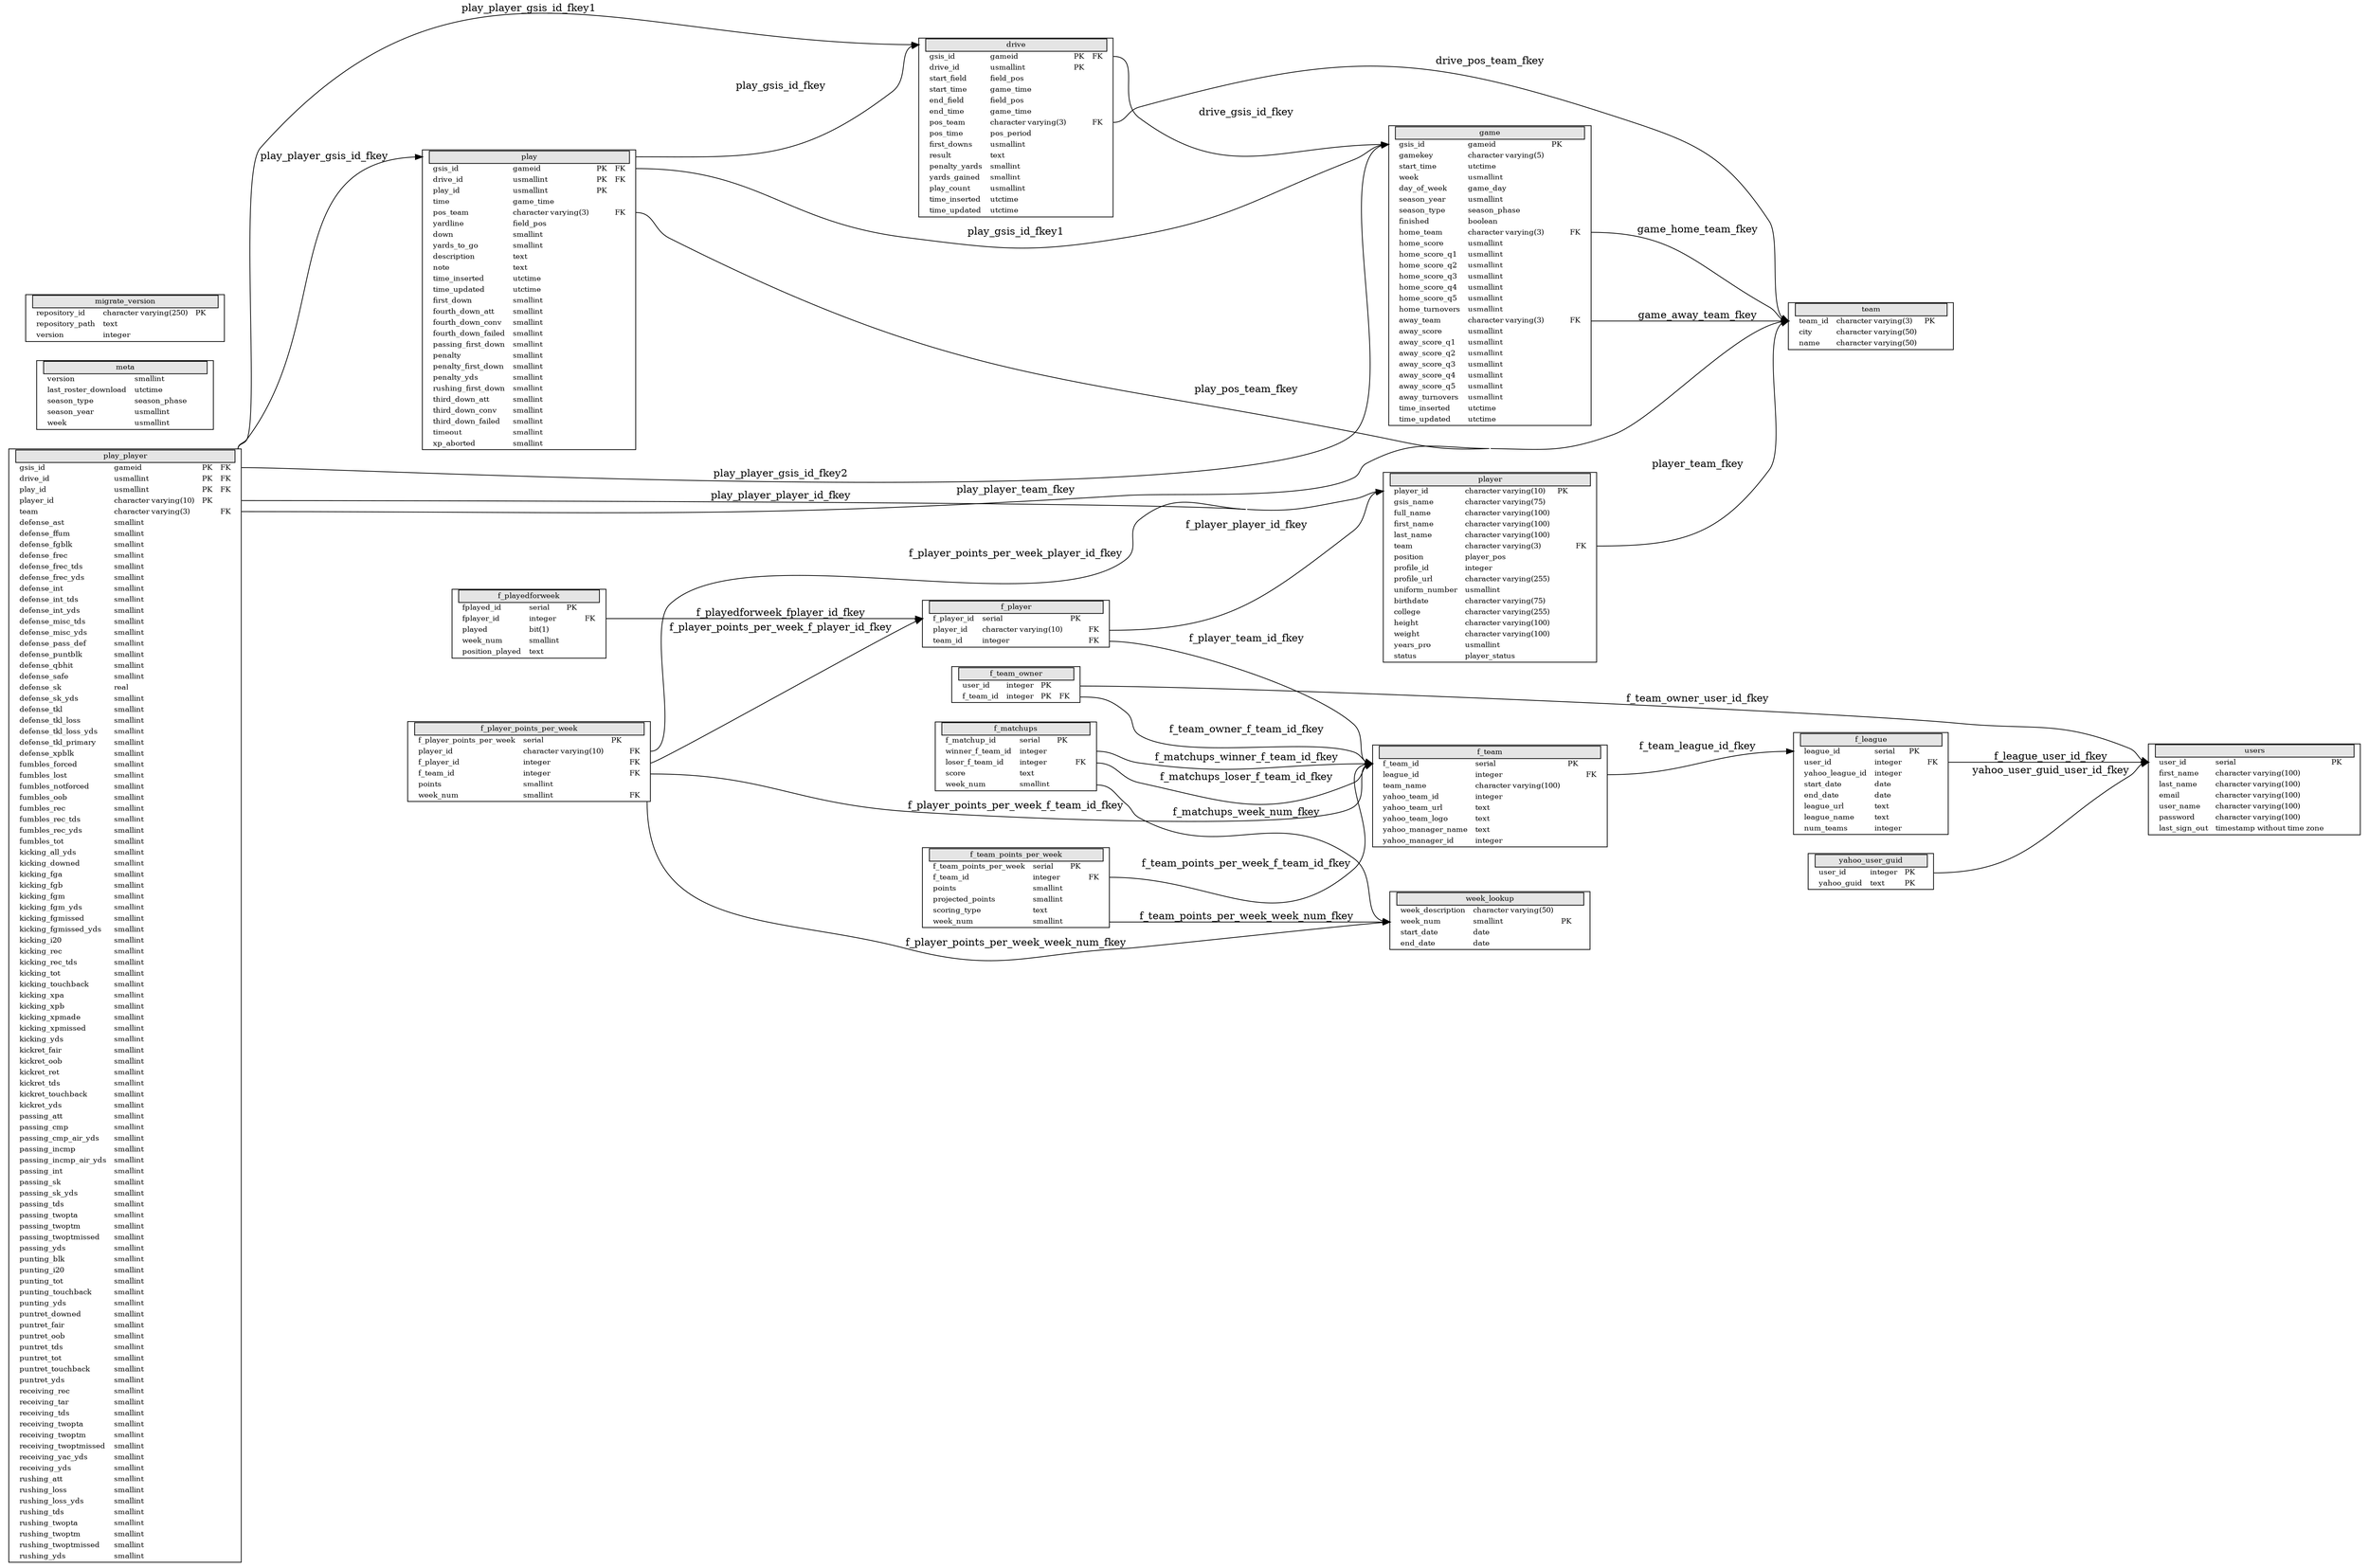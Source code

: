 digraph g {
graph [
rankdir = "LR",
concentrate = true,
ratio = auto
];
node [
fontsize = "10",
shape = record
];
edge [
];

"drive" [shape = plaintext, label = < <TABLE BORDER="1" CELLBORDER="0" CELLSPACING="0"> <TR ><TD PORT="ltcol0"> </TD> <TD bgcolor="grey90" border="1" COLSPAN="4"> \N </TD> <TD PORT="rtcol0"></TD></TR>  <TR><TD PORT="ltcol1" ></TD><TD align="left" > gsis_id </TD><TD align="left" > gameid </TD><TD align="left" > PK </TD><TD align="left" > FK </TD><TD align="left" PORT="rtcol1"> </TD></TR> <TR><TD PORT="ltcol2" ></TD><TD align="left" > drive_id </TD><TD align="left" > usmallint </TD><TD align="left" > PK </TD><TD align="left" >  </TD><TD align="left" PORT="rtcol2"> </TD></TR> <TR><TD PORT="ltcol3" ></TD><TD align="left" > start_field </TD><TD align="left" > field_pos </TD><TD align="left" >  </TD><TD align="left" >  </TD><TD align="left" PORT="rtcol3"> </TD></TR> <TR><TD PORT="ltcol4" ></TD><TD align="left" > start_time </TD><TD align="left" > game_time </TD><TD align="left" >  </TD><TD align="left" >  </TD><TD align="left" PORT="rtcol4"> </TD></TR> <TR><TD PORT="ltcol5" ></TD><TD align="left" > end_field </TD><TD align="left" > field_pos </TD><TD align="left" >  </TD><TD align="left" >  </TD><TD align="left" PORT="rtcol5"> </TD></TR> <TR><TD PORT="ltcol6" ></TD><TD align="left" > end_time </TD><TD align="left" > game_time </TD><TD align="left" >  </TD><TD align="left" >  </TD><TD align="left" PORT="rtcol6"> </TD></TR> <TR><TD PORT="ltcol7" ></TD><TD align="left" > pos_team </TD><TD align="left" > character varying(3) </TD><TD align="left" >  </TD><TD align="left" > FK </TD><TD align="left" PORT="rtcol7"> </TD></TR> <TR><TD PORT="ltcol8" ></TD><TD align="left" > pos_time </TD><TD align="left" > pos_period </TD><TD align="left" >  </TD><TD align="left" >  </TD><TD align="left" PORT="rtcol8"> </TD></TR> <TR><TD PORT="ltcol9" ></TD><TD align="left" > first_downs </TD><TD align="left" > usmallint </TD><TD align="left" >  </TD><TD align="left" >  </TD><TD align="left" PORT="rtcol9"> </TD></TR> <TR><TD PORT="ltcol10" ></TD><TD align="left" > result </TD><TD align="left" > text </TD><TD align="left" >  </TD><TD align="left" >  </TD><TD align="left" PORT="rtcol10"> </TD></TR> <TR><TD PORT="ltcol11" ></TD><TD align="left" > penalty_yards </TD><TD align="left" > smallint </TD><TD align="left" >  </TD><TD align="left" >  </TD><TD align="left" PORT="rtcol11"> </TD></TR> <TR><TD PORT="ltcol12" ></TD><TD align="left" > yards_gained </TD><TD align="left" > smallint </TD><TD align="left" >  </TD><TD align="left" >  </TD><TD align="left" PORT="rtcol12"> </TD></TR> <TR><TD PORT="ltcol13" ></TD><TD align="left" > play_count </TD><TD align="left" > usmallint </TD><TD align="left" >  </TD><TD align="left" >  </TD><TD align="left" PORT="rtcol13"> </TD></TR> <TR><TD PORT="ltcol14" ></TD><TD align="left" > time_inserted </TD><TD align="left" > utctime </TD><TD align="left" >  </TD><TD align="left" >  </TD><TD align="left" PORT="rtcol14"> </TD></TR> <TR><TD PORT="ltcol15" ></TD><TD align="left" > time_updated </TD><TD align="left" > utctime </TD><TD align="left" >  </TD><TD align="left" >  </TD><TD align="left" PORT="rtcol15"> </TD></TR> </TABLE>> ];

"f_league" [shape = plaintext, label = < <TABLE BORDER="1" CELLBORDER="0" CELLSPACING="0"> <TR ><TD PORT="ltcol0"> </TD> <TD bgcolor="grey90" border="1" COLSPAN="4"> \N </TD> <TD PORT="rtcol0"></TD></TR>  <TR><TD PORT="ltcol1" ></TD><TD align="left" > league_id </TD><TD align="left" > serial </TD><TD align="left" > PK </TD><TD align="left" >  </TD><TD align="left" PORT="rtcol1"> </TD></TR> <TR><TD PORT="ltcol2" ></TD><TD align="left" > user_id </TD><TD align="left" > integer </TD><TD align="left" >  </TD><TD align="left" > FK </TD><TD align="left" PORT="rtcol2"> </TD></TR> <TR><TD PORT="ltcol4" ></TD><TD align="left" > yahoo_league_id </TD><TD align="left" > integer </TD><TD align="left" >  </TD><TD align="left" >  </TD><TD align="left" PORT="rtcol4"> </TD></TR> <TR><TD PORT="ltcol5" ></TD><TD align="left" > start_date </TD><TD align="left" > date </TD><TD align="left" >  </TD><TD align="left" >  </TD><TD align="left" PORT="rtcol5"> </TD></TR> <TR><TD PORT="ltcol6" ></TD><TD align="left" > end_date </TD><TD align="left" > date </TD><TD align="left" >  </TD><TD align="left" >  </TD><TD align="left" PORT="rtcol6"> </TD></TR> <TR><TD PORT="ltcol8" ></TD><TD align="left" > league_url </TD><TD align="left" > text </TD><TD align="left" >  </TD><TD align="left" >  </TD><TD align="left" PORT="rtcol8"> </TD></TR> <TR><TD PORT="ltcol9" ></TD><TD align="left" > league_name </TD><TD align="left" > text </TD><TD align="left" >  </TD><TD align="left" >  </TD><TD align="left" PORT="rtcol9"> </TD></TR> <TR><TD PORT="ltcol10" ></TD><TD align="left" > num_teams </TD><TD align="left" > integer </TD><TD align="left" >  </TD><TD align="left" >  </TD><TD align="left" PORT="rtcol10"> </TD></TR> </TABLE>> ];

"f_matchups" [shape = plaintext, label = < <TABLE BORDER="1" CELLBORDER="0" CELLSPACING="0"> <TR ><TD PORT="ltcol0"> </TD> <TD bgcolor="grey90" border="1" COLSPAN="4"> \N </TD> <TD PORT="rtcol0"></TD></TR>  <TR><TD PORT="ltcol1" ></TD><TD align="left" > f_matchup_id </TD><TD align="left" > serial </TD><TD align="left" > PK </TD><TD align="left" >  </TD><TD align="left" PORT="rtcol1"> </TD></TR> <TR><TD PORT="ltcol2" ></TD><TD align="left" > winner_f_team_id </TD><TD align="left" > integer </TD><TD align="left" >  </TD><TD align="left" >  </TD><TD align="left" PORT="rtcol2"> </TD></TR> <TR><TD PORT="ltcol3" ></TD><TD align="left" > loser_f_team_id </TD><TD align="left" > integer </TD><TD align="left" >  </TD><TD align="left" > FK </TD><TD align="left" PORT="rtcol3"> </TD></TR> <TR><TD PORT="ltcol4" ></TD><TD align="left" > score </TD><TD align="left" > text </TD><TD align="left" >  </TD><TD align="left" >  </TD><TD align="left" PORT="rtcol4"> </TD></TR> <TR><TD PORT="ltcol5" ></TD><TD align="left" > week_num </TD><TD align="left" > smallint </TD><TD align="left" >  </TD><TD align="left" >  </TD><TD align="left" PORT="rtcol5"> </TD></TR> </TABLE>> ];

"f_playedforweek" [shape = plaintext, label = < <TABLE BORDER="1" CELLBORDER="0" CELLSPACING="0"> <TR ><TD PORT="ltcol0"> </TD> <TD bgcolor="grey90" border="1" COLSPAN="4"> \N </TD> <TD PORT="rtcol0"></TD></TR>  <TR><TD PORT="ltcol1" ></TD><TD align="left" > fplayed_id </TD><TD align="left" > serial </TD><TD align="left" > PK </TD><TD align="left" >  </TD><TD align="left" PORT="rtcol1"> </TD></TR> <TR><TD PORT="ltcol2" ></TD><TD align="left" > fplayer_id </TD><TD align="left" > integer </TD><TD align="left" >  </TD><TD align="left" > FK </TD><TD align="left" PORT="rtcol2"> </TD></TR> <TR><TD PORT="ltcol4" ></TD><TD align="left" > played </TD><TD align="left" > bit(1) </TD><TD align="left" >  </TD><TD align="left" >  </TD><TD align="left" PORT="rtcol4"> </TD></TR> <TR><TD PORT="ltcol5" ></TD><TD align="left" > week_num </TD><TD align="left" > smallint </TD><TD align="left" >  </TD><TD align="left" >  </TD><TD align="left" PORT="rtcol5"> </TD></TR> <TR><TD PORT="ltcol6" ></TD><TD align="left" > position_played </TD><TD align="left" > text </TD><TD align="left" >  </TD><TD align="left" >  </TD><TD align="left" PORT="rtcol6"> </TD></TR> </TABLE>> ];

"f_player" [shape = plaintext, label = < <TABLE BORDER="1" CELLBORDER="0" CELLSPACING="0"> <TR ><TD PORT="ltcol0"> </TD> <TD bgcolor="grey90" border="1" COLSPAN="4"> \N </TD> <TD PORT="rtcol0"></TD></TR>  <TR><TD PORT="ltcol1" ></TD><TD align="left" > f_player_id </TD><TD align="left" > serial </TD><TD align="left" > PK </TD><TD align="left" >  </TD><TD align="left" PORT="rtcol1"> </TD></TR> <TR><TD PORT="ltcol2" ></TD><TD align="left" > player_id </TD><TD align="left" > character varying(10) </TD><TD align="left" >  </TD><TD align="left" > FK </TD><TD align="left" PORT="rtcol2"> </TD></TR> <TR><TD PORT="ltcol3" ></TD><TD align="left" > team_id </TD><TD align="left" > integer </TD><TD align="left" >  </TD><TD align="left" > FK </TD><TD align="left" PORT="rtcol3"> </TD></TR> </TABLE>> ];

"f_player_points_per_week" [shape = plaintext, label = < <TABLE BORDER="1" CELLBORDER="0" CELLSPACING="0"> <TR ><TD PORT="ltcol0"> </TD> <TD bgcolor="grey90" border="1" COLSPAN="4"> \N </TD> <TD PORT="rtcol0"></TD></TR>  <TR><TD PORT="ltcol1" ></TD><TD align="left" > f_player_points_per_week </TD><TD align="left" > serial </TD><TD align="left" > PK </TD><TD align="left" >  </TD><TD align="left" PORT="rtcol1"> </TD></TR> <TR><TD PORT="ltcol2" ></TD><TD align="left" > player_id </TD><TD align="left" > character varying(10) </TD><TD align="left" >  </TD><TD align="left" > FK </TD><TD align="left" PORT="rtcol2"> </TD></TR> <TR><TD PORT="ltcol3" ></TD><TD align="left" > f_player_id </TD><TD align="left" > integer </TD><TD align="left" >  </TD><TD align="left" > FK </TD><TD align="left" PORT="rtcol3"> </TD></TR> <TR><TD PORT="ltcol4" ></TD><TD align="left" > f_team_id </TD><TD align="left" > integer </TD><TD align="left" >  </TD><TD align="left" > FK </TD><TD align="left" PORT="rtcol4"> </TD></TR> <TR><TD PORT="ltcol5" ></TD><TD align="left" > points </TD><TD align="left" > smallint </TD><TD align="left" >  </TD><TD align="left" >  </TD><TD align="left" PORT="rtcol5"> </TD></TR> <TR><TD PORT="ltcol6" ></TD><TD align="left" > week_num </TD><TD align="left" > smallint </TD><TD align="left" >  </TD><TD align="left" > FK </TD><TD align="left" PORT="rtcol6"> </TD></TR> </TABLE>> ];

"f_team" [shape = plaintext, label = < <TABLE BORDER="1" CELLBORDER="0" CELLSPACING="0"> <TR ><TD PORT="ltcol0"> </TD> <TD bgcolor="grey90" border="1" COLSPAN="4"> \N </TD> <TD PORT="rtcol0"></TD></TR>  <TR><TD PORT="ltcol1" ></TD><TD align="left" > f_team_id </TD><TD align="left" > serial </TD><TD align="left" > PK </TD><TD align="left" >  </TD><TD align="left" PORT="rtcol1"> </TD></TR> <TR><TD PORT="ltcol2" ></TD><TD align="left" > league_id </TD><TD align="left" > integer </TD><TD align="left" >  </TD><TD align="left" > FK </TD><TD align="left" PORT="rtcol2"> </TD></TR> <TR><TD PORT="ltcol3" ></TD><TD align="left" > team_name </TD><TD align="left" > character varying(100) </TD><TD align="left" >  </TD><TD align="left" >  </TD><TD align="left" PORT="rtcol3"> </TD></TR> <TR><TD PORT="ltcol4" ></TD><TD align="left" > yahoo_team_id </TD><TD align="left" > integer </TD><TD align="left" >  </TD><TD align="left" >  </TD><TD align="left" PORT="rtcol4"> </TD></TR> <TR><TD PORT="ltcol5" ></TD><TD align="left" > yahoo_team_url </TD><TD align="left" > text </TD><TD align="left" >  </TD><TD align="left" >  </TD><TD align="left" PORT="rtcol5"> </TD></TR> <TR><TD PORT="ltcol6" ></TD><TD align="left" > yahoo_team_logo </TD><TD align="left" > text </TD><TD align="left" >  </TD><TD align="left" >  </TD><TD align="left" PORT="rtcol6"> </TD></TR> <TR><TD PORT="ltcol8" ></TD><TD align="left" > yahoo_manager_name </TD><TD align="left" > text </TD><TD align="left" >  </TD><TD align="left" >  </TD><TD align="left" PORT="rtcol8"> </TD></TR> <TR><TD PORT="ltcol9" ></TD><TD align="left" > yahoo_manager_id </TD><TD align="left" > integer </TD><TD align="left" >  </TD><TD align="left" >  </TD><TD align="left" PORT="rtcol9"> </TD></TR> </TABLE>> ];

"f_team_owner" [shape = plaintext, label = < <TABLE BORDER="1" CELLBORDER="0" CELLSPACING="0"> <TR ><TD PORT="ltcol0"> </TD> <TD bgcolor="grey90" border="1" COLSPAN="4"> \N </TD> <TD PORT="rtcol0"></TD></TR>  <TR><TD PORT="ltcol1" ></TD><TD align="left" > user_id </TD><TD align="left" > integer </TD><TD align="left" > PK </TD><TD align="left" >  </TD><TD align="left" PORT="rtcol1"> </TD></TR> <TR><TD PORT="ltcol2" ></TD><TD align="left" > f_team_id </TD><TD align="left" > integer </TD><TD align="left" > PK </TD><TD align="left" > FK </TD><TD align="left" PORT="rtcol2"> </TD></TR> </TABLE>> ];

"f_team_points_per_week" [shape = plaintext, label = < <TABLE BORDER="1" CELLBORDER="0" CELLSPACING="0"> <TR ><TD PORT="ltcol0"> </TD> <TD bgcolor="grey90" border="1" COLSPAN="4"> \N </TD> <TD PORT="rtcol0"></TD></TR>  <TR><TD PORT="ltcol1" ></TD><TD align="left" > f_team_points_per_week </TD><TD align="left" > serial </TD><TD align="left" > PK </TD><TD align="left" >  </TD><TD align="left" PORT="rtcol1"> </TD></TR> <TR><TD PORT="ltcol2" ></TD><TD align="left" > f_team_id </TD><TD align="left" > integer </TD><TD align="left" >  </TD><TD align="left" > FK </TD><TD align="left" PORT="rtcol2"> </TD></TR> <TR><TD PORT="ltcol3" ></TD><TD align="left" > points </TD><TD align="left" > smallint </TD><TD align="left" >  </TD><TD align="left" >  </TD><TD align="left" PORT="rtcol3"> </TD></TR> <TR><TD PORT="ltcol4" ></TD><TD align="left" > projected_points </TD><TD align="left" > smallint </TD><TD align="left" >  </TD><TD align="left" >  </TD><TD align="left" PORT="rtcol4"> </TD></TR> <TR><TD PORT="ltcol5" ></TD><TD align="left" > scoring_type </TD><TD align="left" > text </TD><TD align="left" >  </TD><TD align="left" >  </TD><TD align="left" PORT="rtcol5"> </TD></TR> <TR><TD PORT="ltcol6" ></TD><TD align="left" > week_num </TD><TD align="left" > smallint </TD><TD align="left" >  </TD><TD align="left" >  </TD><TD align="left" PORT="rtcol6"> </TD></TR> </TABLE>> ];

"game" [shape = plaintext, label = < <TABLE BORDER="1" CELLBORDER="0" CELLSPACING="0"> <TR ><TD PORT="ltcol0"> </TD> <TD bgcolor="grey90" border="1" COLSPAN="4"> \N </TD> <TD PORT="rtcol0"></TD></TR>  <TR><TD PORT="ltcol1" ></TD><TD align="left" > gsis_id </TD><TD align="left" > gameid </TD><TD align="left" > PK </TD><TD align="left" >  </TD><TD align="left" PORT="rtcol1"> </TD></TR> <TR><TD PORT="ltcol2" ></TD><TD align="left" > gamekey </TD><TD align="left" > character varying(5) </TD><TD align="left" >  </TD><TD align="left" >  </TD><TD align="left" PORT="rtcol2"> </TD></TR> <TR><TD PORT="ltcol3" ></TD><TD align="left" > start_time </TD><TD align="left" > utctime </TD><TD align="left" >  </TD><TD align="left" >  </TD><TD align="left" PORT="rtcol3"> </TD></TR> <TR><TD PORT="ltcol4" ></TD><TD align="left" > week </TD><TD align="left" > usmallint </TD><TD align="left" >  </TD><TD align="left" >  </TD><TD align="left" PORT="rtcol4"> </TD></TR> <TR><TD PORT="ltcol5" ></TD><TD align="left" > day_of_week </TD><TD align="left" > game_day </TD><TD align="left" >  </TD><TD align="left" >  </TD><TD align="left" PORT="rtcol5"> </TD></TR> <TR><TD PORT="ltcol6" ></TD><TD align="left" > season_year </TD><TD align="left" > usmallint </TD><TD align="left" >  </TD><TD align="left" >  </TD><TD align="left" PORT="rtcol6"> </TD></TR> <TR><TD PORT="ltcol7" ></TD><TD align="left" > season_type </TD><TD align="left" > season_phase </TD><TD align="left" >  </TD><TD align="left" >  </TD><TD align="left" PORT="rtcol7"> </TD></TR> <TR><TD PORT="ltcol8" ></TD><TD align="left" > finished </TD><TD align="left" > boolean </TD><TD align="left" >  </TD><TD align="left" >  </TD><TD align="left" PORT="rtcol8"> </TD></TR> <TR><TD PORT="ltcol9" ></TD><TD align="left" > home_team </TD><TD align="left" > character varying(3) </TD><TD align="left" >  </TD><TD align="left" > FK </TD><TD align="left" PORT="rtcol9"> </TD></TR> <TR><TD PORT="ltcol10" ></TD><TD align="left" > home_score </TD><TD align="left" > usmallint </TD><TD align="left" >  </TD><TD align="left" >  </TD><TD align="left" PORT="rtcol10"> </TD></TR> <TR><TD PORT="ltcol11" ></TD><TD align="left" > home_score_q1 </TD><TD align="left" > usmallint </TD><TD align="left" >  </TD><TD align="left" >  </TD><TD align="left" PORT="rtcol11"> </TD></TR> <TR><TD PORT="ltcol12" ></TD><TD align="left" > home_score_q2 </TD><TD align="left" > usmallint </TD><TD align="left" >  </TD><TD align="left" >  </TD><TD align="left" PORT="rtcol12"> </TD></TR> <TR><TD PORT="ltcol13" ></TD><TD align="left" > home_score_q3 </TD><TD align="left" > usmallint </TD><TD align="left" >  </TD><TD align="left" >  </TD><TD align="left" PORT="rtcol13"> </TD></TR> <TR><TD PORT="ltcol14" ></TD><TD align="left" > home_score_q4 </TD><TD align="left" > usmallint </TD><TD align="left" >  </TD><TD align="left" >  </TD><TD align="left" PORT="rtcol14"> </TD></TR> <TR><TD PORT="ltcol15" ></TD><TD align="left" > home_score_q5 </TD><TD align="left" > usmallint </TD><TD align="left" >  </TD><TD align="left" >  </TD><TD align="left" PORT="rtcol15"> </TD></TR> <TR><TD PORT="ltcol16" ></TD><TD align="left" > home_turnovers </TD><TD align="left" > usmallint </TD><TD align="left" >  </TD><TD align="left" >  </TD><TD align="left" PORT="rtcol16"> </TD></TR> <TR><TD PORT="ltcol17" ></TD><TD align="left" > away_team </TD><TD align="left" > character varying(3) </TD><TD align="left" >  </TD><TD align="left" > FK </TD><TD align="left" PORT="rtcol17"> </TD></TR> <TR><TD PORT="ltcol18" ></TD><TD align="left" > away_score </TD><TD align="left" > usmallint </TD><TD align="left" >  </TD><TD align="left" >  </TD><TD align="left" PORT="rtcol18"> </TD></TR> <TR><TD PORT="ltcol19" ></TD><TD align="left" > away_score_q1 </TD><TD align="left" > usmallint </TD><TD align="left" >  </TD><TD align="left" >  </TD><TD align="left" PORT="rtcol19"> </TD></TR> <TR><TD PORT="ltcol20" ></TD><TD align="left" > away_score_q2 </TD><TD align="left" > usmallint </TD><TD align="left" >  </TD><TD align="left" >  </TD><TD align="left" PORT="rtcol20"> </TD></TR> <TR><TD PORT="ltcol21" ></TD><TD align="left" > away_score_q3 </TD><TD align="left" > usmallint </TD><TD align="left" >  </TD><TD align="left" >  </TD><TD align="left" PORT="rtcol21"> </TD></TR> <TR><TD PORT="ltcol22" ></TD><TD align="left" > away_score_q4 </TD><TD align="left" > usmallint </TD><TD align="left" >  </TD><TD align="left" >  </TD><TD align="left" PORT="rtcol22"> </TD></TR> <TR><TD PORT="ltcol23" ></TD><TD align="left" > away_score_q5 </TD><TD align="left" > usmallint </TD><TD align="left" >  </TD><TD align="left" >  </TD><TD align="left" PORT="rtcol23"> </TD></TR> <TR><TD PORT="ltcol24" ></TD><TD align="left" > away_turnovers </TD><TD align="left" > usmallint </TD><TD align="left" >  </TD><TD align="left" >  </TD><TD align="left" PORT="rtcol24"> </TD></TR> <TR><TD PORT="ltcol25" ></TD><TD align="left" > time_inserted </TD><TD align="left" > utctime </TD><TD align="left" >  </TD><TD align="left" >  </TD><TD align="left" PORT="rtcol25"> </TD></TR> <TR><TD PORT="ltcol26" ></TD><TD align="left" > time_updated </TD><TD align="left" > utctime </TD><TD align="left" >  </TD><TD align="left" >  </TD><TD align="left" PORT="rtcol26"> </TD></TR> </TABLE>> ];

"meta" [shape = plaintext, label = < <TABLE BORDER="1" CELLBORDER="0" CELLSPACING="0"> <TR ><TD PORT="ltcol0"> </TD> <TD bgcolor="grey90" border="1" COLSPAN="4"> \N </TD> <TD PORT="rtcol0"></TD></TR>  <TR><TD PORT="ltcol1" ></TD><TD align="left" > version </TD><TD align="left" > smallint </TD><TD align="left" >  </TD><TD align="left" >  </TD><TD align="left" PORT="rtcol1"> </TD></TR> <TR><TD PORT="ltcol2" ></TD><TD align="left" > last_roster_download </TD><TD align="left" > utctime </TD><TD align="left" >  </TD><TD align="left" >  </TD><TD align="left" PORT="rtcol2"> </TD></TR> <TR><TD PORT="ltcol3" ></TD><TD align="left" > season_type </TD><TD align="left" > season_phase </TD><TD align="left" >  </TD><TD align="left" >  </TD><TD align="left" PORT="rtcol3"> </TD></TR> <TR><TD PORT="ltcol4" ></TD><TD align="left" > season_year </TD><TD align="left" > usmallint </TD><TD align="left" >  </TD><TD align="left" >  </TD><TD align="left" PORT="rtcol4"> </TD></TR> <TR><TD PORT="ltcol5" ></TD><TD align="left" > week </TD><TD align="left" > usmallint </TD><TD align="left" >  </TD><TD align="left" >  </TD><TD align="left" PORT="rtcol5"> </TD></TR> </TABLE>> ];

"migrate_version" [shape = plaintext, label = < <TABLE BORDER="1" CELLBORDER="0" CELLSPACING="0"> <TR ><TD PORT="ltcol0"> </TD> <TD bgcolor="grey90" border="1" COLSPAN="4"> \N </TD> <TD PORT="rtcol0"></TD></TR>  <TR><TD PORT="ltcol1" ></TD><TD align="left" > repository_id </TD><TD align="left" > character varying(250) </TD><TD align="left" > PK </TD><TD align="left" >  </TD><TD align="left" PORT="rtcol1"> </TD></TR> <TR><TD PORT="ltcol2" ></TD><TD align="left" > repository_path </TD><TD align="left" > text </TD><TD align="left" >  </TD><TD align="left" >  </TD><TD align="left" PORT="rtcol2"> </TD></TR> <TR><TD PORT="ltcol3" ></TD><TD align="left" > version </TD><TD align="left" > integer </TD><TD align="left" >  </TD><TD align="left" >  </TD><TD align="left" PORT="rtcol3"> </TD></TR> </TABLE>> ];

"play" [shape = plaintext, label = < <TABLE BORDER="1" CELLBORDER="0" CELLSPACING="0"> <TR ><TD PORT="ltcol0"> </TD> <TD bgcolor="grey90" border="1" COLSPAN="4"> \N </TD> <TD PORT="rtcol0"></TD></TR>  <TR><TD PORT="ltcol1" ></TD><TD align="left" > gsis_id </TD><TD align="left" > gameid </TD><TD align="left" > PK </TD><TD align="left" > FK </TD><TD align="left" PORT="rtcol1"> </TD></TR> <TR><TD PORT="ltcol2" ></TD><TD align="left" > drive_id </TD><TD align="left" > usmallint </TD><TD align="left" > PK </TD><TD align="left" > FK </TD><TD align="left" PORT="rtcol2"> </TD></TR> <TR><TD PORT="ltcol3" ></TD><TD align="left" > play_id </TD><TD align="left" > usmallint </TD><TD align="left" > PK </TD><TD align="left" >  </TD><TD align="left" PORT="rtcol3"> </TD></TR> <TR><TD PORT="ltcol4" ></TD><TD align="left" > time </TD><TD align="left" > game_time </TD><TD align="left" >  </TD><TD align="left" >  </TD><TD align="left" PORT="rtcol4"> </TD></TR> <TR><TD PORT="ltcol5" ></TD><TD align="left" > pos_team </TD><TD align="left" > character varying(3) </TD><TD align="left" >  </TD><TD align="left" > FK </TD><TD align="left" PORT="rtcol5"> </TD></TR> <TR><TD PORT="ltcol6" ></TD><TD align="left" > yardline </TD><TD align="left" > field_pos </TD><TD align="left" >  </TD><TD align="left" >  </TD><TD align="left" PORT="rtcol6"> </TD></TR> <TR><TD PORT="ltcol7" ></TD><TD align="left" > down </TD><TD align="left" > smallint </TD><TD align="left" >  </TD><TD align="left" >  </TD><TD align="left" PORT="rtcol7"> </TD></TR> <TR><TD PORT="ltcol8" ></TD><TD align="left" > yards_to_go </TD><TD align="left" > smallint </TD><TD align="left" >  </TD><TD align="left" >  </TD><TD align="left" PORT="rtcol8"> </TD></TR> <TR><TD PORT="ltcol9" ></TD><TD align="left" > description </TD><TD align="left" > text </TD><TD align="left" >  </TD><TD align="left" >  </TD><TD align="left" PORT="rtcol9"> </TD></TR> <TR><TD PORT="ltcol10" ></TD><TD align="left" > note </TD><TD align="left" > text </TD><TD align="left" >  </TD><TD align="left" >  </TD><TD align="left" PORT="rtcol10"> </TD></TR> <TR><TD PORT="ltcol11" ></TD><TD align="left" > time_inserted </TD><TD align="left" > utctime </TD><TD align="left" >  </TD><TD align="left" >  </TD><TD align="left" PORT="rtcol11"> </TD></TR> <TR><TD PORT="ltcol12" ></TD><TD align="left" > time_updated </TD><TD align="left" > utctime </TD><TD align="left" >  </TD><TD align="left" >  </TD><TD align="left" PORT="rtcol12"> </TD></TR> <TR><TD PORT="ltcol13" ></TD><TD align="left" > first_down </TD><TD align="left" > smallint </TD><TD align="left" >  </TD><TD align="left" >  </TD><TD align="left" PORT="rtcol13"> </TD></TR> <TR><TD PORT="ltcol14" ></TD><TD align="left" > fourth_down_att </TD><TD align="left" > smallint </TD><TD align="left" >  </TD><TD align="left" >  </TD><TD align="left" PORT="rtcol14"> </TD></TR> <TR><TD PORT="ltcol15" ></TD><TD align="left" > fourth_down_conv </TD><TD align="left" > smallint </TD><TD align="left" >  </TD><TD align="left" >  </TD><TD align="left" PORT="rtcol15"> </TD></TR> <TR><TD PORT="ltcol16" ></TD><TD align="left" > fourth_down_failed </TD><TD align="left" > smallint </TD><TD align="left" >  </TD><TD align="left" >  </TD><TD align="left" PORT="rtcol16"> </TD></TR> <TR><TD PORT="ltcol17" ></TD><TD align="left" > passing_first_down </TD><TD align="left" > smallint </TD><TD align="left" >  </TD><TD align="left" >  </TD><TD align="left" PORT="rtcol17"> </TD></TR> <TR><TD PORT="ltcol18" ></TD><TD align="left" > penalty </TD><TD align="left" > smallint </TD><TD align="left" >  </TD><TD align="left" >  </TD><TD align="left" PORT="rtcol18"> </TD></TR> <TR><TD PORT="ltcol19" ></TD><TD align="left" > penalty_first_down </TD><TD align="left" > smallint </TD><TD align="left" >  </TD><TD align="left" >  </TD><TD align="left" PORT="rtcol19"> </TD></TR> <TR><TD PORT="ltcol20" ></TD><TD align="left" > penalty_yds </TD><TD align="left" > smallint </TD><TD align="left" >  </TD><TD align="left" >  </TD><TD align="left" PORT="rtcol20"> </TD></TR> <TR><TD PORT="ltcol21" ></TD><TD align="left" > rushing_first_down </TD><TD align="left" > smallint </TD><TD align="left" >  </TD><TD align="left" >  </TD><TD align="left" PORT="rtcol21"> </TD></TR> <TR><TD PORT="ltcol22" ></TD><TD align="left" > third_down_att </TD><TD align="left" > smallint </TD><TD align="left" >  </TD><TD align="left" >  </TD><TD align="left" PORT="rtcol22"> </TD></TR> <TR><TD PORT="ltcol23" ></TD><TD align="left" > third_down_conv </TD><TD align="left" > smallint </TD><TD align="left" >  </TD><TD align="left" >  </TD><TD align="left" PORT="rtcol23"> </TD></TR> <TR><TD PORT="ltcol24" ></TD><TD align="left" > third_down_failed </TD><TD align="left" > smallint </TD><TD align="left" >  </TD><TD align="left" >  </TD><TD align="left" PORT="rtcol24"> </TD></TR> <TR><TD PORT="ltcol25" ></TD><TD align="left" > timeout </TD><TD align="left" > smallint </TD><TD align="left" >  </TD><TD align="left" >  </TD><TD align="left" PORT="rtcol25"> </TD></TR> <TR><TD PORT="ltcol26" ></TD><TD align="left" > xp_aborted </TD><TD align="left" > smallint </TD><TD align="left" >  </TD><TD align="left" >  </TD><TD align="left" PORT="rtcol26"> </TD></TR> </TABLE>> ];

"play_player" [shape = plaintext, label = < <TABLE BORDER="1" CELLBORDER="0" CELLSPACING="0"> <TR ><TD PORT="ltcol0"> </TD> <TD bgcolor="grey90" border="1" COLSPAN="4"> \N </TD> <TD PORT="rtcol0"></TD></TR>  <TR><TD PORT="ltcol1" ></TD><TD align="left" > gsis_id </TD><TD align="left" > gameid </TD><TD align="left" > PK </TD><TD align="left" > FK </TD><TD align="left" PORT="rtcol1"> </TD></TR> <TR><TD PORT="ltcol2" ></TD><TD align="left" > drive_id </TD><TD align="left" > usmallint </TD><TD align="left" > PK </TD><TD align="left" > FK </TD><TD align="left" PORT="rtcol2"> </TD></TR> <TR><TD PORT="ltcol3" ></TD><TD align="left" > play_id </TD><TD align="left" > usmallint </TD><TD align="left" > PK </TD><TD align="left" > FK </TD><TD align="left" PORT="rtcol3"> </TD></TR> <TR><TD PORT="ltcol4" ></TD><TD align="left" > player_id </TD><TD align="left" > character varying(10) </TD><TD align="left" > PK </TD><TD align="left" >  </TD><TD align="left" PORT="rtcol4"> </TD></TR> <TR><TD PORT="ltcol5" ></TD><TD align="left" > team </TD><TD align="left" > character varying(3) </TD><TD align="left" >  </TD><TD align="left" > FK </TD><TD align="left" PORT="rtcol5"> </TD></TR> <TR><TD PORT="ltcol6" ></TD><TD align="left" > defense_ast </TD><TD align="left" > smallint </TD><TD align="left" >  </TD><TD align="left" >  </TD><TD align="left" PORT="rtcol6"> </TD></TR> <TR><TD PORT="ltcol7" ></TD><TD align="left" > defense_ffum </TD><TD align="left" > smallint </TD><TD align="left" >  </TD><TD align="left" >  </TD><TD align="left" PORT="rtcol7"> </TD></TR> <TR><TD PORT="ltcol8" ></TD><TD align="left" > defense_fgblk </TD><TD align="left" > smallint </TD><TD align="left" >  </TD><TD align="left" >  </TD><TD align="left" PORT="rtcol8"> </TD></TR> <TR><TD PORT="ltcol9" ></TD><TD align="left" > defense_frec </TD><TD align="left" > smallint </TD><TD align="left" >  </TD><TD align="left" >  </TD><TD align="left" PORT="rtcol9"> </TD></TR> <TR><TD PORT="ltcol10" ></TD><TD align="left" > defense_frec_tds </TD><TD align="left" > smallint </TD><TD align="left" >  </TD><TD align="left" >  </TD><TD align="left" PORT="rtcol10"> </TD></TR> <TR><TD PORT="ltcol11" ></TD><TD align="left" > defense_frec_yds </TD><TD align="left" > smallint </TD><TD align="left" >  </TD><TD align="left" >  </TD><TD align="left" PORT="rtcol11"> </TD></TR> <TR><TD PORT="ltcol12" ></TD><TD align="left" > defense_int </TD><TD align="left" > smallint </TD><TD align="left" >  </TD><TD align="left" >  </TD><TD align="left" PORT="rtcol12"> </TD></TR> <TR><TD PORT="ltcol13" ></TD><TD align="left" > defense_int_tds </TD><TD align="left" > smallint </TD><TD align="left" >  </TD><TD align="left" >  </TD><TD align="left" PORT="rtcol13"> </TD></TR> <TR><TD PORT="ltcol14" ></TD><TD align="left" > defense_int_yds </TD><TD align="left" > smallint </TD><TD align="left" >  </TD><TD align="left" >  </TD><TD align="left" PORT="rtcol14"> </TD></TR> <TR><TD PORT="ltcol15" ></TD><TD align="left" > defense_misc_tds </TD><TD align="left" > smallint </TD><TD align="left" >  </TD><TD align="left" >  </TD><TD align="left" PORT="rtcol15"> </TD></TR> <TR><TD PORT="ltcol16" ></TD><TD align="left" > defense_misc_yds </TD><TD align="left" > smallint </TD><TD align="left" >  </TD><TD align="left" >  </TD><TD align="left" PORT="rtcol16"> </TD></TR> <TR><TD PORT="ltcol17" ></TD><TD align="left" > defense_pass_def </TD><TD align="left" > smallint </TD><TD align="left" >  </TD><TD align="left" >  </TD><TD align="left" PORT="rtcol17"> </TD></TR> <TR><TD PORT="ltcol18" ></TD><TD align="left" > defense_puntblk </TD><TD align="left" > smallint </TD><TD align="left" >  </TD><TD align="left" >  </TD><TD align="left" PORT="rtcol18"> </TD></TR> <TR><TD PORT="ltcol19" ></TD><TD align="left" > defense_qbhit </TD><TD align="left" > smallint </TD><TD align="left" >  </TD><TD align="left" >  </TD><TD align="left" PORT="rtcol19"> </TD></TR> <TR><TD PORT="ltcol20" ></TD><TD align="left" > defense_safe </TD><TD align="left" > smallint </TD><TD align="left" >  </TD><TD align="left" >  </TD><TD align="left" PORT="rtcol20"> </TD></TR> <TR><TD PORT="ltcol21" ></TD><TD align="left" > defense_sk </TD><TD align="left" > real </TD><TD align="left" >  </TD><TD align="left" >  </TD><TD align="left" PORT="rtcol21"> </TD></TR> <TR><TD PORT="ltcol22" ></TD><TD align="left" > defense_sk_yds </TD><TD align="left" > smallint </TD><TD align="left" >  </TD><TD align="left" >  </TD><TD align="left" PORT="rtcol22"> </TD></TR> <TR><TD PORT="ltcol23" ></TD><TD align="left" > defense_tkl </TD><TD align="left" > smallint </TD><TD align="left" >  </TD><TD align="left" >  </TD><TD align="left" PORT="rtcol23"> </TD></TR> <TR><TD PORT="ltcol24" ></TD><TD align="left" > defense_tkl_loss </TD><TD align="left" > smallint </TD><TD align="left" >  </TD><TD align="left" >  </TD><TD align="left" PORT="rtcol24"> </TD></TR> <TR><TD PORT="ltcol25" ></TD><TD align="left" > defense_tkl_loss_yds </TD><TD align="left" > smallint </TD><TD align="left" >  </TD><TD align="left" >  </TD><TD align="left" PORT="rtcol25"> </TD></TR> <TR><TD PORT="ltcol26" ></TD><TD align="left" > defense_tkl_primary </TD><TD align="left" > smallint </TD><TD align="left" >  </TD><TD align="left" >  </TD><TD align="left" PORT="rtcol26"> </TD></TR> <TR><TD PORT="ltcol27" ></TD><TD align="left" > defense_xpblk </TD><TD align="left" > smallint </TD><TD align="left" >  </TD><TD align="left" >  </TD><TD align="left" PORT="rtcol27"> </TD></TR> <TR><TD PORT="ltcol28" ></TD><TD align="left" > fumbles_forced </TD><TD align="left" > smallint </TD><TD align="left" >  </TD><TD align="left" >  </TD><TD align="left" PORT="rtcol28"> </TD></TR> <TR><TD PORT="ltcol29" ></TD><TD align="left" > fumbles_lost </TD><TD align="left" > smallint </TD><TD align="left" >  </TD><TD align="left" >  </TD><TD align="left" PORT="rtcol29"> </TD></TR> <TR><TD PORT="ltcol30" ></TD><TD align="left" > fumbles_notforced </TD><TD align="left" > smallint </TD><TD align="left" >  </TD><TD align="left" >  </TD><TD align="left" PORT="rtcol30"> </TD></TR> <TR><TD PORT="ltcol31" ></TD><TD align="left" > fumbles_oob </TD><TD align="left" > smallint </TD><TD align="left" >  </TD><TD align="left" >  </TD><TD align="left" PORT="rtcol31"> </TD></TR> <TR><TD PORT="ltcol32" ></TD><TD align="left" > fumbles_rec </TD><TD align="left" > smallint </TD><TD align="left" >  </TD><TD align="left" >  </TD><TD align="left" PORT="rtcol32"> </TD></TR> <TR><TD PORT="ltcol33" ></TD><TD align="left" > fumbles_rec_tds </TD><TD align="left" > smallint </TD><TD align="left" >  </TD><TD align="left" >  </TD><TD align="left" PORT="rtcol33"> </TD></TR> <TR><TD PORT="ltcol34" ></TD><TD align="left" > fumbles_rec_yds </TD><TD align="left" > smallint </TD><TD align="left" >  </TD><TD align="left" >  </TD><TD align="left" PORT="rtcol34"> </TD></TR> <TR><TD PORT="ltcol35" ></TD><TD align="left" > fumbles_tot </TD><TD align="left" > smallint </TD><TD align="left" >  </TD><TD align="left" >  </TD><TD align="left" PORT="rtcol35"> </TD></TR> <TR><TD PORT="ltcol36" ></TD><TD align="left" > kicking_all_yds </TD><TD align="left" > smallint </TD><TD align="left" >  </TD><TD align="left" >  </TD><TD align="left" PORT="rtcol36"> </TD></TR> <TR><TD PORT="ltcol37" ></TD><TD align="left" > kicking_downed </TD><TD align="left" > smallint </TD><TD align="left" >  </TD><TD align="left" >  </TD><TD align="left" PORT="rtcol37"> </TD></TR> <TR><TD PORT="ltcol38" ></TD><TD align="left" > kicking_fga </TD><TD align="left" > smallint </TD><TD align="left" >  </TD><TD align="left" >  </TD><TD align="left" PORT="rtcol38"> </TD></TR> <TR><TD PORT="ltcol39" ></TD><TD align="left" > kicking_fgb </TD><TD align="left" > smallint </TD><TD align="left" >  </TD><TD align="left" >  </TD><TD align="left" PORT="rtcol39"> </TD></TR> <TR><TD PORT="ltcol40" ></TD><TD align="left" > kicking_fgm </TD><TD align="left" > smallint </TD><TD align="left" >  </TD><TD align="left" >  </TD><TD align="left" PORT="rtcol40"> </TD></TR> <TR><TD PORT="ltcol41" ></TD><TD align="left" > kicking_fgm_yds </TD><TD align="left" > smallint </TD><TD align="left" >  </TD><TD align="left" >  </TD><TD align="left" PORT="rtcol41"> </TD></TR> <TR><TD PORT="ltcol42" ></TD><TD align="left" > kicking_fgmissed </TD><TD align="left" > smallint </TD><TD align="left" >  </TD><TD align="left" >  </TD><TD align="left" PORT="rtcol42"> </TD></TR> <TR><TD PORT="ltcol43" ></TD><TD align="left" > kicking_fgmissed_yds </TD><TD align="left" > smallint </TD><TD align="left" >  </TD><TD align="left" >  </TD><TD align="left" PORT="rtcol43"> </TD></TR> <TR><TD PORT="ltcol44" ></TD><TD align="left" > kicking_i20 </TD><TD align="left" > smallint </TD><TD align="left" >  </TD><TD align="left" >  </TD><TD align="left" PORT="rtcol44"> </TD></TR> <TR><TD PORT="ltcol45" ></TD><TD align="left" > kicking_rec </TD><TD align="left" > smallint </TD><TD align="left" >  </TD><TD align="left" >  </TD><TD align="left" PORT="rtcol45"> </TD></TR> <TR><TD PORT="ltcol46" ></TD><TD align="left" > kicking_rec_tds </TD><TD align="left" > smallint </TD><TD align="left" >  </TD><TD align="left" >  </TD><TD align="left" PORT="rtcol46"> </TD></TR> <TR><TD PORT="ltcol47" ></TD><TD align="left" > kicking_tot </TD><TD align="left" > smallint </TD><TD align="left" >  </TD><TD align="left" >  </TD><TD align="left" PORT="rtcol47"> </TD></TR> <TR><TD PORT="ltcol48" ></TD><TD align="left" > kicking_touchback </TD><TD align="left" > smallint </TD><TD align="left" >  </TD><TD align="left" >  </TD><TD align="left" PORT="rtcol48"> </TD></TR> <TR><TD PORT="ltcol49" ></TD><TD align="left" > kicking_xpa </TD><TD align="left" > smallint </TD><TD align="left" >  </TD><TD align="left" >  </TD><TD align="left" PORT="rtcol49"> </TD></TR> <TR><TD PORT="ltcol50" ></TD><TD align="left" > kicking_xpb </TD><TD align="left" > smallint </TD><TD align="left" >  </TD><TD align="left" >  </TD><TD align="left" PORT="rtcol50"> </TD></TR> <TR><TD PORT="ltcol51" ></TD><TD align="left" > kicking_xpmade </TD><TD align="left" > smallint </TD><TD align="left" >  </TD><TD align="left" >  </TD><TD align="left" PORT="rtcol51"> </TD></TR> <TR><TD PORT="ltcol52" ></TD><TD align="left" > kicking_xpmissed </TD><TD align="left" > smallint </TD><TD align="left" >  </TD><TD align="left" >  </TD><TD align="left" PORT="rtcol52"> </TD></TR> <TR><TD PORT="ltcol53" ></TD><TD align="left" > kicking_yds </TD><TD align="left" > smallint </TD><TD align="left" >  </TD><TD align="left" >  </TD><TD align="left" PORT="rtcol53"> </TD></TR> <TR><TD PORT="ltcol54" ></TD><TD align="left" > kickret_fair </TD><TD align="left" > smallint </TD><TD align="left" >  </TD><TD align="left" >  </TD><TD align="left" PORT="rtcol54"> </TD></TR> <TR><TD PORT="ltcol55" ></TD><TD align="left" > kickret_oob </TD><TD align="left" > smallint </TD><TD align="left" >  </TD><TD align="left" >  </TD><TD align="left" PORT="rtcol55"> </TD></TR> <TR><TD PORT="ltcol56" ></TD><TD align="left" > kickret_ret </TD><TD align="left" > smallint </TD><TD align="left" >  </TD><TD align="left" >  </TD><TD align="left" PORT="rtcol56"> </TD></TR> <TR><TD PORT="ltcol57" ></TD><TD align="left" > kickret_tds </TD><TD align="left" > smallint </TD><TD align="left" >  </TD><TD align="left" >  </TD><TD align="left" PORT="rtcol57"> </TD></TR> <TR><TD PORT="ltcol58" ></TD><TD align="left" > kickret_touchback </TD><TD align="left" > smallint </TD><TD align="left" >  </TD><TD align="left" >  </TD><TD align="left" PORT="rtcol58"> </TD></TR> <TR><TD PORT="ltcol59" ></TD><TD align="left" > kickret_yds </TD><TD align="left" > smallint </TD><TD align="left" >  </TD><TD align="left" >  </TD><TD align="left" PORT="rtcol59"> </TD></TR> <TR><TD PORT="ltcol60" ></TD><TD align="left" > passing_att </TD><TD align="left" > smallint </TD><TD align="left" >  </TD><TD align="left" >  </TD><TD align="left" PORT="rtcol60"> </TD></TR> <TR><TD PORT="ltcol61" ></TD><TD align="left" > passing_cmp </TD><TD align="left" > smallint </TD><TD align="left" >  </TD><TD align="left" >  </TD><TD align="left" PORT="rtcol61"> </TD></TR> <TR><TD PORT="ltcol62" ></TD><TD align="left" > passing_cmp_air_yds </TD><TD align="left" > smallint </TD><TD align="left" >  </TD><TD align="left" >  </TD><TD align="left" PORT="rtcol62"> </TD></TR> <TR><TD PORT="ltcol63" ></TD><TD align="left" > passing_incmp </TD><TD align="left" > smallint </TD><TD align="left" >  </TD><TD align="left" >  </TD><TD align="left" PORT="rtcol63"> </TD></TR> <TR><TD PORT="ltcol64" ></TD><TD align="left" > passing_incmp_air_yds </TD><TD align="left" > smallint </TD><TD align="left" >  </TD><TD align="left" >  </TD><TD align="left" PORT="rtcol64"> </TD></TR> <TR><TD PORT="ltcol65" ></TD><TD align="left" > passing_int </TD><TD align="left" > smallint </TD><TD align="left" >  </TD><TD align="left" >  </TD><TD align="left" PORT="rtcol65"> </TD></TR> <TR><TD PORT="ltcol66" ></TD><TD align="left" > passing_sk </TD><TD align="left" > smallint </TD><TD align="left" >  </TD><TD align="left" >  </TD><TD align="left" PORT="rtcol66"> </TD></TR> <TR><TD PORT="ltcol67" ></TD><TD align="left" > passing_sk_yds </TD><TD align="left" > smallint </TD><TD align="left" >  </TD><TD align="left" >  </TD><TD align="left" PORT="rtcol67"> </TD></TR> <TR><TD PORT="ltcol68" ></TD><TD align="left" > passing_tds </TD><TD align="left" > smallint </TD><TD align="left" >  </TD><TD align="left" >  </TD><TD align="left" PORT="rtcol68"> </TD></TR> <TR><TD PORT="ltcol69" ></TD><TD align="left" > passing_twopta </TD><TD align="left" > smallint </TD><TD align="left" >  </TD><TD align="left" >  </TD><TD align="left" PORT="rtcol69"> </TD></TR> <TR><TD PORT="ltcol70" ></TD><TD align="left" > passing_twoptm </TD><TD align="left" > smallint </TD><TD align="left" >  </TD><TD align="left" >  </TD><TD align="left" PORT="rtcol70"> </TD></TR> <TR><TD PORT="ltcol71" ></TD><TD align="left" > passing_twoptmissed </TD><TD align="left" > smallint </TD><TD align="left" >  </TD><TD align="left" >  </TD><TD align="left" PORT="rtcol71"> </TD></TR> <TR><TD PORT="ltcol72" ></TD><TD align="left" > passing_yds </TD><TD align="left" > smallint </TD><TD align="left" >  </TD><TD align="left" >  </TD><TD align="left" PORT="rtcol72"> </TD></TR> <TR><TD PORT="ltcol73" ></TD><TD align="left" > punting_blk </TD><TD align="left" > smallint </TD><TD align="left" >  </TD><TD align="left" >  </TD><TD align="left" PORT="rtcol73"> </TD></TR> <TR><TD PORT="ltcol74" ></TD><TD align="left" > punting_i20 </TD><TD align="left" > smallint </TD><TD align="left" >  </TD><TD align="left" >  </TD><TD align="left" PORT="rtcol74"> </TD></TR> <TR><TD PORT="ltcol75" ></TD><TD align="left" > punting_tot </TD><TD align="left" > smallint </TD><TD align="left" >  </TD><TD align="left" >  </TD><TD align="left" PORT="rtcol75"> </TD></TR> <TR><TD PORT="ltcol76" ></TD><TD align="left" > punting_touchback </TD><TD align="left" > smallint </TD><TD align="left" >  </TD><TD align="left" >  </TD><TD align="left" PORT="rtcol76"> </TD></TR> <TR><TD PORT="ltcol77" ></TD><TD align="left" > punting_yds </TD><TD align="left" > smallint </TD><TD align="left" >  </TD><TD align="left" >  </TD><TD align="left" PORT="rtcol77"> </TD></TR> <TR><TD PORT="ltcol78" ></TD><TD align="left" > puntret_downed </TD><TD align="left" > smallint </TD><TD align="left" >  </TD><TD align="left" >  </TD><TD align="left" PORT="rtcol78"> </TD></TR> <TR><TD PORT="ltcol79" ></TD><TD align="left" > puntret_fair </TD><TD align="left" > smallint </TD><TD align="left" >  </TD><TD align="left" >  </TD><TD align="left" PORT="rtcol79"> </TD></TR> <TR><TD PORT="ltcol80" ></TD><TD align="left" > puntret_oob </TD><TD align="left" > smallint </TD><TD align="left" >  </TD><TD align="left" >  </TD><TD align="left" PORT="rtcol80"> </TD></TR> <TR><TD PORT="ltcol81" ></TD><TD align="left" > puntret_tds </TD><TD align="left" > smallint </TD><TD align="left" >  </TD><TD align="left" >  </TD><TD align="left" PORT="rtcol81"> </TD></TR> <TR><TD PORT="ltcol82" ></TD><TD align="left" > puntret_tot </TD><TD align="left" > smallint </TD><TD align="left" >  </TD><TD align="left" >  </TD><TD align="left" PORT="rtcol82"> </TD></TR> <TR><TD PORT="ltcol83" ></TD><TD align="left" > puntret_touchback </TD><TD align="left" > smallint </TD><TD align="left" >  </TD><TD align="left" >  </TD><TD align="left" PORT="rtcol83"> </TD></TR> <TR><TD PORT="ltcol84" ></TD><TD align="left" > puntret_yds </TD><TD align="left" > smallint </TD><TD align="left" >  </TD><TD align="left" >  </TD><TD align="left" PORT="rtcol84"> </TD></TR> <TR><TD PORT="ltcol85" ></TD><TD align="left" > receiving_rec </TD><TD align="left" > smallint </TD><TD align="left" >  </TD><TD align="left" >  </TD><TD align="left" PORT="rtcol85"> </TD></TR> <TR><TD PORT="ltcol86" ></TD><TD align="left" > receiving_tar </TD><TD align="left" > smallint </TD><TD align="left" >  </TD><TD align="left" >  </TD><TD align="left" PORT="rtcol86"> </TD></TR> <TR><TD PORT="ltcol87" ></TD><TD align="left" > receiving_tds </TD><TD align="left" > smallint </TD><TD align="left" >  </TD><TD align="left" >  </TD><TD align="left" PORT="rtcol87"> </TD></TR> <TR><TD PORT="ltcol88" ></TD><TD align="left" > receiving_twopta </TD><TD align="left" > smallint </TD><TD align="left" >  </TD><TD align="left" >  </TD><TD align="left" PORT="rtcol88"> </TD></TR> <TR><TD PORT="ltcol89" ></TD><TD align="left" > receiving_twoptm </TD><TD align="left" > smallint </TD><TD align="left" >  </TD><TD align="left" >  </TD><TD align="left" PORT="rtcol89"> </TD></TR> <TR><TD PORT="ltcol90" ></TD><TD align="left" > receiving_twoptmissed </TD><TD align="left" > smallint </TD><TD align="left" >  </TD><TD align="left" >  </TD><TD align="left" PORT="rtcol90"> </TD></TR> <TR><TD PORT="ltcol91" ></TD><TD align="left" > receiving_yac_yds </TD><TD align="left" > smallint </TD><TD align="left" >  </TD><TD align="left" >  </TD><TD align="left" PORT="rtcol91"> </TD></TR> <TR><TD PORT="ltcol92" ></TD><TD align="left" > receiving_yds </TD><TD align="left" > smallint </TD><TD align="left" >  </TD><TD align="left" >  </TD><TD align="left" PORT="rtcol92"> </TD></TR> <TR><TD PORT="ltcol93" ></TD><TD align="left" > rushing_att </TD><TD align="left" > smallint </TD><TD align="left" >  </TD><TD align="left" >  </TD><TD align="left" PORT="rtcol93"> </TD></TR> <TR><TD PORT="ltcol94" ></TD><TD align="left" > rushing_loss </TD><TD align="left" > smallint </TD><TD align="left" >  </TD><TD align="left" >  </TD><TD align="left" PORT="rtcol94"> </TD></TR> <TR><TD PORT="ltcol95" ></TD><TD align="left" > rushing_loss_yds </TD><TD align="left" > smallint </TD><TD align="left" >  </TD><TD align="left" >  </TD><TD align="left" PORT="rtcol95"> </TD></TR> <TR><TD PORT="ltcol96" ></TD><TD align="left" > rushing_tds </TD><TD align="left" > smallint </TD><TD align="left" >  </TD><TD align="left" >  </TD><TD align="left" PORT="rtcol96"> </TD></TR> <TR><TD PORT="ltcol97" ></TD><TD align="left" > rushing_twopta </TD><TD align="left" > smallint </TD><TD align="left" >  </TD><TD align="left" >  </TD><TD align="left" PORT="rtcol97"> </TD></TR> <TR><TD PORT="ltcol98" ></TD><TD align="left" > rushing_twoptm </TD><TD align="left" > smallint </TD><TD align="left" >  </TD><TD align="left" >  </TD><TD align="left" PORT="rtcol98"> </TD></TR> <TR><TD PORT="ltcol99" ></TD><TD align="left" > rushing_twoptmissed </TD><TD align="left" > smallint </TD><TD align="left" >  </TD><TD align="left" >  </TD><TD align="left" PORT="rtcol99"> </TD></TR> <TR><TD PORT="ltcol100" ></TD><TD align="left" > rushing_yds </TD><TD align="left" > smallint </TD><TD align="left" >  </TD><TD align="left" >  </TD><TD align="left" PORT="rtcol100"> </TD></TR> </TABLE>> ];

"player" [shape = plaintext, label = < <TABLE BORDER="1" CELLBORDER="0" CELLSPACING="0"> <TR ><TD PORT="ltcol0"> </TD> <TD bgcolor="grey90" border="1" COLSPAN="4"> \N </TD> <TD PORT="rtcol0"></TD></TR>  <TR><TD PORT="ltcol1" ></TD><TD align="left" > player_id </TD><TD align="left" > character varying(10) </TD><TD align="left" > PK </TD><TD align="left" >  </TD><TD align="left" PORT="rtcol1"> </TD></TR> <TR><TD PORT="ltcol2" ></TD><TD align="left" > gsis_name </TD><TD align="left" > character varying(75) </TD><TD align="left" >  </TD><TD align="left" >  </TD><TD align="left" PORT="rtcol2"> </TD></TR> <TR><TD PORT="ltcol3" ></TD><TD align="left" > full_name </TD><TD align="left" > character varying(100) </TD><TD align="left" >  </TD><TD align="left" >  </TD><TD align="left" PORT="rtcol3"> </TD></TR> <TR><TD PORT="ltcol4" ></TD><TD align="left" > first_name </TD><TD align="left" > character varying(100) </TD><TD align="left" >  </TD><TD align="left" >  </TD><TD align="left" PORT="rtcol4"> </TD></TR> <TR><TD PORT="ltcol5" ></TD><TD align="left" > last_name </TD><TD align="left" > character varying(100) </TD><TD align="left" >  </TD><TD align="left" >  </TD><TD align="left" PORT="rtcol5"> </TD></TR> <TR><TD PORT="ltcol6" ></TD><TD align="left" > team </TD><TD align="left" > character varying(3) </TD><TD align="left" >  </TD><TD align="left" > FK </TD><TD align="left" PORT="rtcol6"> </TD></TR> <TR><TD PORT="ltcol7" ></TD><TD align="left" > position </TD><TD align="left" > player_pos </TD><TD align="left" >  </TD><TD align="left" >  </TD><TD align="left" PORT="rtcol7"> </TD></TR> <TR><TD PORT="ltcol8" ></TD><TD align="left" > profile_id </TD><TD align="left" > integer </TD><TD align="left" >  </TD><TD align="left" >  </TD><TD align="left" PORT="rtcol8"> </TD></TR> <TR><TD PORT="ltcol9" ></TD><TD align="left" > profile_url </TD><TD align="left" > character varying(255) </TD><TD align="left" >  </TD><TD align="left" >  </TD><TD align="left" PORT="rtcol9"> </TD></TR> <TR><TD PORT="ltcol10" ></TD><TD align="left" > uniform_number </TD><TD align="left" > usmallint </TD><TD align="left" >  </TD><TD align="left" >  </TD><TD align="left" PORT="rtcol10"> </TD></TR> <TR><TD PORT="ltcol11" ></TD><TD align="left" > birthdate </TD><TD align="left" > character varying(75) </TD><TD align="left" >  </TD><TD align="left" >  </TD><TD align="left" PORT="rtcol11"> </TD></TR> <TR><TD PORT="ltcol12" ></TD><TD align="left" > college </TD><TD align="left" > character varying(255) </TD><TD align="left" >  </TD><TD align="left" >  </TD><TD align="left" PORT="rtcol12"> </TD></TR> <TR><TD PORT="ltcol13" ></TD><TD align="left" > height </TD><TD align="left" > character varying(100) </TD><TD align="left" >  </TD><TD align="left" >  </TD><TD align="left" PORT="rtcol13"> </TD></TR> <TR><TD PORT="ltcol14" ></TD><TD align="left" > weight </TD><TD align="left" > character varying(100) </TD><TD align="left" >  </TD><TD align="left" >  </TD><TD align="left" PORT="rtcol14"> </TD></TR> <TR><TD PORT="ltcol15" ></TD><TD align="left" > years_pro </TD><TD align="left" > usmallint </TD><TD align="left" >  </TD><TD align="left" >  </TD><TD align="left" PORT="rtcol15"> </TD></TR> <TR><TD PORT="ltcol16" ></TD><TD align="left" > status </TD><TD align="left" > player_status </TD><TD align="left" >  </TD><TD align="left" >  </TD><TD align="left" PORT="rtcol16"> </TD></TR> </TABLE>> ];

"team" [shape = plaintext, label = < <TABLE BORDER="1" CELLBORDER="0" CELLSPACING="0"> <TR ><TD PORT="ltcol0"> </TD> <TD bgcolor="grey90" border="1" COLSPAN="4"> \N </TD> <TD PORT="rtcol0"></TD></TR>  <TR><TD PORT="ltcol1" ></TD><TD align="left" > team_id </TD><TD align="left" > character varying(3) </TD><TD align="left" > PK </TD><TD align="left" >  </TD><TD align="left" PORT="rtcol1"> </TD></TR> <TR><TD PORT="ltcol2" ></TD><TD align="left" > city </TD><TD align="left" > character varying(50) </TD><TD align="left" >  </TD><TD align="left" >  </TD><TD align="left" PORT="rtcol2"> </TD></TR> <TR><TD PORT="ltcol3" ></TD><TD align="left" > name </TD><TD align="left" > character varying(50) </TD><TD align="left" >  </TD><TD align="left" >  </TD><TD align="left" PORT="rtcol3"> </TD></TR> </TABLE>> ];

"users" [shape = plaintext, label = < <TABLE BORDER="1" CELLBORDER="0" CELLSPACING="0"> <TR ><TD PORT="ltcol0"> </TD> <TD bgcolor="grey90" border="1" COLSPAN="4"> \N </TD> <TD PORT="rtcol0"></TD></TR>  <TR><TD PORT="ltcol1" ></TD><TD align="left" > user_id </TD><TD align="left" > serial </TD><TD align="left" > PK </TD><TD align="left" >  </TD><TD align="left" PORT="rtcol1"> </TD></TR> <TR><TD PORT="ltcol2" ></TD><TD align="left" > first_name </TD><TD align="left" > character varying(100) </TD><TD align="left" >  </TD><TD align="left" >  </TD><TD align="left" PORT="rtcol2"> </TD></TR> <TR><TD PORT="ltcol3" ></TD><TD align="left" > last_name </TD><TD align="left" > character varying(100) </TD><TD align="left" >  </TD><TD align="left" >  </TD><TD align="left" PORT="rtcol3"> </TD></TR> <TR><TD PORT="ltcol4" ></TD><TD align="left" > email </TD><TD align="left" > character varying(100) </TD><TD align="left" >  </TD><TD align="left" >  </TD><TD align="left" PORT="rtcol4"> </TD></TR> <TR><TD PORT="ltcol5" ></TD><TD align="left" > user_name </TD><TD align="left" > character varying(100) </TD><TD align="left" >  </TD><TD align="left" >  </TD><TD align="left" PORT="rtcol5"> </TD></TR> <TR><TD PORT="ltcol6" ></TD><TD align="left" > password </TD><TD align="left" > character varying(100) </TD><TD align="left" >  </TD><TD align="left" >  </TD><TD align="left" PORT="rtcol6"> </TD></TR> <TR><TD PORT="ltcol7" ></TD><TD align="left" > last_sign_out </TD><TD align="left" > timestamp without time zone </TD><TD align="left" >  </TD><TD align="left" >  </TD><TD align="left" PORT="rtcol7"> </TD></TR> </TABLE>> ];

"week_lookup" [shape = plaintext, label = < <TABLE BORDER="1" CELLBORDER="0" CELLSPACING="0"> <TR ><TD PORT="ltcol0"> </TD> <TD bgcolor="grey90" border="1" COLSPAN="4"> \N </TD> <TD PORT="rtcol0"></TD></TR>  <TR><TD PORT="ltcol2" ></TD><TD align="left" > week_description </TD><TD align="left" > character varying(50) </TD><TD align="left" >  </TD><TD align="left" >  </TD><TD align="left" PORT="rtcol2"> </TD></TR> <TR><TD PORT="ltcol3" ></TD><TD align="left" > week_num </TD><TD align="left" > smallint </TD><TD align="left" > PK </TD><TD align="left" >  </TD><TD align="left" PORT="rtcol3"> </TD></TR> <TR><TD PORT="ltcol4" ></TD><TD align="left" > start_date </TD><TD align="left" > date </TD><TD align="left" >  </TD><TD align="left" >  </TD><TD align="left" PORT="rtcol4"> </TD></TR> <TR><TD PORT="ltcol5" ></TD><TD align="left" > end_date </TD><TD align="left" > date </TD><TD align="left" >  </TD><TD align="left" >  </TD><TD align="left" PORT="rtcol5"> </TD></TR> </TABLE>> ];

"yahoo_user_guid" [shape = plaintext, label = < <TABLE BORDER="1" CELLBORDER="0" CELLSPACING="0"> <TR ><TD PORT="ltcol0"> </TD> <TD bgcolor="grey90" border="1" COLSPAN="4"> \N </TD> <TD PORT="rtcol0"></TD></TR>  <TR><TD PORT="ltcol1" ></TD><TD align="left" > user_id </TD><TD align="left" > integer </TD><TD align="left" > PK </TD><TD align="left" >  </TD><TD align="left" PORT="rtcol1"> </TD></TR> <TR><TD PORT="ltcol2" ></TD><TD align="left" > yahoo_guid </TD><TD align="left" > text </TD><TD align="left" > PK </TD><TD align="left" >  </TD><TD align="left" PORT="rtcol2"> </TD></TR> </TABLE>> ];



"drive":rtcol1 -> "game":ltcol1 [label="drive_gsis_id_fkey"];
"drive":rtcol7 -> "team":ltcol1 [label="drive_pos_team_fkey"];
"f_league":rtcol2 -> "users":ltcol1 [label="f_league_user_id_fkey"];
"f_matchups":rtcol2 -> "f_team":ltcol1 [label="f_matchups_winner_f_team_id_fkey"];
"f_matchups":rtcol3 -> "f_team":ltcol1 [label="f_matchups_loser_f_team_id_fkey"];
"f_matchups":rtcol5 -> "week_lookup":ltcol3 [label="f_matchups_week_num_fkey"];
"f_playedforweek":rtcol2 -> "f_player":ltcol1 [label="f_playedforweek_fplayer_id_fkey"];
"f_player":rtcol2 -> "player":ltcol1 [label="f_player_player_id_fkey"];
"f_player":rtcol3 -> "f_team":ltcol1 [label="f_player_team_id_fkey"];
"f_player_points_per_week":rtcol2 -> "player":ltcol1 [label="f_player_points_per_week_player_id_fkey"];
"f_player_points_per_week":rtcol3 -> "f_player":ltcol1 [label="f_player_points_per_week_f_player_id_fkey"];
"f_player_points_per_week":rtcol4 -> "f_team":ltcol1 [label="f_player_points_per_week_f_team_id_fkey"];
"f_player_points_per_week":rtcol6 -> "week_lookup":ltcol3 [label="f_player_points_per_week_week_num_fkey"];
"f_team":rtcol2 -> "f_league":ltcol1 [label="f_team_league_id_fkey"];
"f_team_owner":rtcol1 -> "users":ltcol1 [label="f_team_owner_user_id_fkey"];
"f_team_owner":rtcol2 -> "f_team":ltcol1 [label="f_team_owner_f_team_id_fkey"];
"f_team_points_per_week":rtcol2 -> "f_team":ltcol1 [label="f_team_points_per_week_f_team_id_fkey"];
"f_team_points_per_week":rtcol6 -> "week_lookup":ltcol3 [label="f_team_points_per_week_week_num_fkey"];
"game":rtcol9 -> "team":ltcol1 [label="game_home_team_fkey"];
"game":rtcol17 -> "team":ltcol1 [label="game_away_team_fkey"];
"play":rtcol0 -> "drive":ltcol0 [label="play_gsis_id_fkey"];
"play":rtcol1 -> "game":ltcol1 [label="play_gsis_id_fkey1"];
"play":rtcol5 -> "team":ltcol1 [label="play_pos_team_fkey"];
"play_player":rtcol0 -> "play":ltcol0 [label="play_player_gsis_id_fkey"];
"play_player":rtcol0 -> "drive":ltcol0 [label="play_player_gsis_id_fkey1"];
"play_player":rtcol1 -> "game":ltcol1 [label="play_player_gsis_id_fkey2"];
"play_player":rtcol4 -> "player":ltcol1 [label="play_player_player_id_fkey"];
"play_player":rtcol5 -> "team":ltcol1 [label="play_player_team_fkey"];
"player":rtcol6 -> "team":ltcol1 [label="player_team_fkey"];
"yahoo_user_guid":rtcol1 -> "users":ltcol1 [label="yahoo_user_guid_user_id_fkey"];
}
